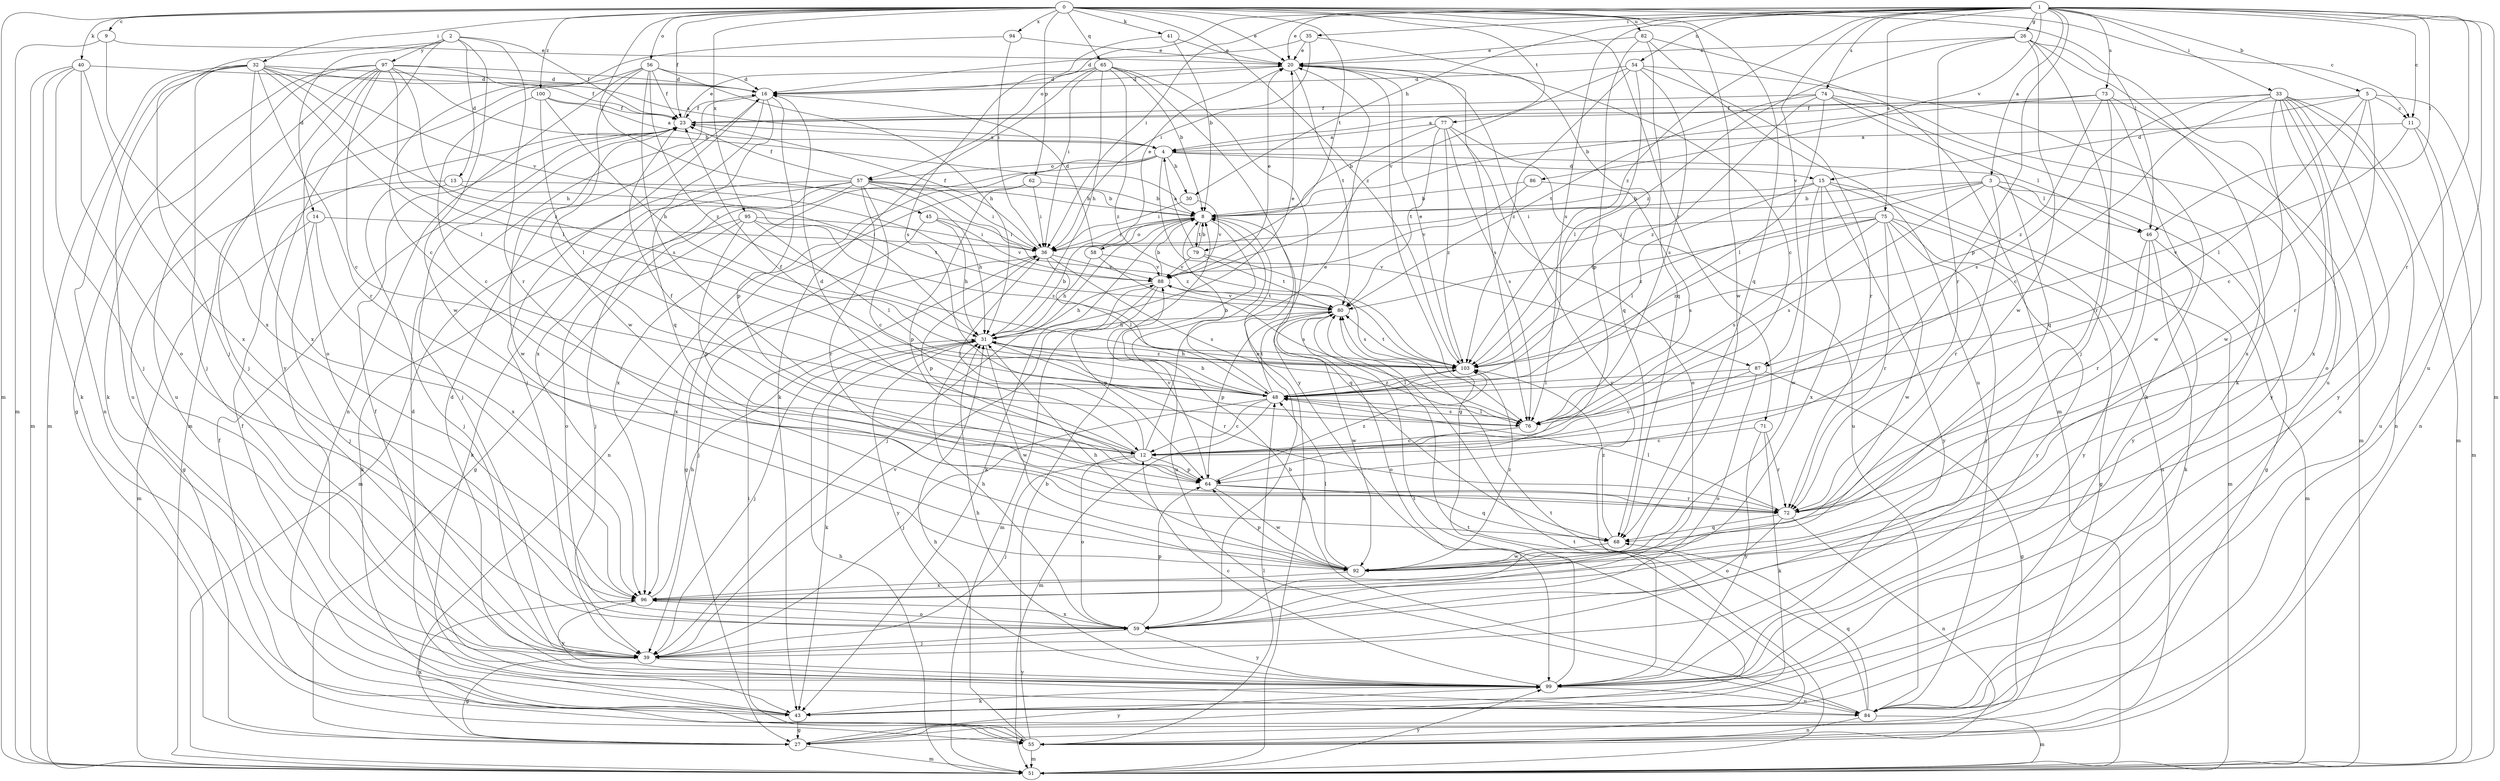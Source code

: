 strict digraph  {
0;
1;
2;
3;
4;
5;
8;
9;
11;
12;
13;
14;
15;
16;
20;
23;
26;
27;
30;
31;
32;
33;
35;
36;
39;
40;
41;
43;
45;
46;
48;
51;
54;
55;
56;
57;
58;
59;
62;
64;
65;
68;
71;
72;
73;
74;
75;
76;
77;
79;
80;
82;
84;
86;
87;
88;
92;
94;
95;
96;
97;
99;
100;
103;
0 -> 9  [label=c];
0 -> 11  [label=c];
0 -> 20  [label=e];
0 -> 23  [label=f];
0 -> 32  [label=i];
0 -> 40  [label=k];
0 -> 41  [label=k];
0 -> 45  [label=l];
0 -> 46  [label=l];
0 -> 51  [label=m];
0 -> 56  [label=o];
0 -> 62  [label=p];
0 -> 65  [label=q];
0 -> 68  [label=q];
0 -> 71  [label=r];
0 -> 77  [label=t];
0 -> 79  [label=t];
0 -> 82  [label=u];
0 -> 92  [label=w];
0 -> 94  [label=x];
0 -> 95  [label=x];
0 -> 100  [label=z];
0 -> 103  [label=z];
1 -> 3  [label=a];
1 -> 5  [label=b];
1 -> 11  [label=c];
1 -> 20  [label=e];
1 -> 26  [label=g];
1 -> 30  [label=h];
1 -> 33  [label=i];
1 -> 35  [label=i];
1 -> 36  [label=i];
1 -> 46  [label=l];
1 -> 51  [label=m];
1 -> 54  [label=n];
1 -> 57  [label=o];
1 -> 64  [label=p];
1 -> 72  [label=r];
1 -> 73  [label=s];
1 -> 74  [label=s];
1 -> 75  [label=s];
1 -> 76  [label=s];
1 -> 84  [label=u];
1 -> 86  [label=v];
1 -> 87  [label=v];
1 -> 103  [label=z];
2 -> 13  [label=d];
2 -> 14  [label=d];
2 -> 23  [label=f];
2 -> 39  [label=j];
2 -> 72  [label=r];
2 -> 92  [label=w];
2 -> 97  [label=y];
2 -> 99  [label=y];
3 -> 8  [label=b];
3 -> 27  [label=g];
3 -> 36  [label=i];
3 -> 46  [label=l];
3 -> 72  [label=r];
3 -> 76  [label=s];
3 -> 99  [label=y];
3 -> 103  [label=z];
4 -> 15  [label=d];
4 -> 30  [label=h];
4 -> 46  [label=l];
4 -> 55  [label=n];
4 -> 57  [label=o];
4 -> 87  [label=v];
4 -> 96  [label=x];
5 -> 4  [label=a];
5 -> 11  [label=c];
5 -> 12  [label=c];
5 -> 15  [label=d];
5 -> 48  [label=l];
5 -> 55  [label=n];
5 -> 72  [label=r];
8 -> 36  [label=i];
8 -> 39  [label=j];
8 -> 43  [label=k];
8 -> 58  [label=o];
8 -> 68  [label=q];
8 -> 79  [label=t];
8 -> 84  [label=u];
9 -> 20  [label=e];
9 -> 51  [label=m];
9 -> 96  [label=x];
11 -> 4  [label=a];
11 -> 51  [label=m];
11 -> 84  [label=u];
11 -> 87  [label=v];
12 -> 16  [label=d];
12 -> 20  [label=e];
12 -> 23  [label=f];
12 -> 36  [label=i];
12 -> 39  [label=j];
12 -> 59  [label=o];
12 -> 64  [label=p];
13 -> 8  [label=b];
13 -> 27  [label=g];
13 -> 39  [label=j];
13 -> 80  [label=t];
14 -> 36  [label=i];
14 -> 39  [label=j];
14 -> 51  [label=m];
14 -> 96  [label=x];
15 -> 8  [label=b];
15 -> 48  [label=l];
15 -> 51  [label=m];
15 -> 55  [label=n];
15 -> 92  [label=w];
15 -> 96  [label=x];
15 -> 99  [label=y];
16 -> 23  [label=f];
16 -> 39  [label=j];
16 -> 64  [label=p];
16 -> 68  [label=q];
16 -> 96  [label=x];
20 -> 16  [label=d];
20 -> 27  [label=g];
20 -> 68  [label=q];
20 -> 76  [label=s];
20 -> 80  [label=t];
20 -> 99  [label=y];
23 -> 4  [label=a];
23 -> 20  [label=e];
23 -> 39  [label=j];
23 -> 92  [label=w];
26 -> 20  [label=e];
26 -> 39  [label=j];
26 -> 43  [label=k];
26 -> 72  [label=r];
26 -> 84  [label=u];
26 -> 92  [label=w];
26 -> 103  [label=z];
27 -> 51  [label=m];
27 -> 96  [label=x];
27 -> 99  [label=y];
30 -> 36  [label=i];
30 -> 88  [label=v];
31 -> 8  [label=b];
31 -> 20  [label=e];
31 -> 39  [label=j];
31 -> 43  [label=k];
31 -> 72  [label=r];
31 -> 92  [label=w];
31 -> 99  [label=y];
31 -> 103  [label=z];
32 -> 16  [label=d];
32 -> 23  [label=f];
32 -> 31  [label=h];
32 -> 39  [label=j];
32 -> 48  [label=l];
32 -> 51  [label=m];
32 -> 55  [label=n];
32 -> 72  [label=r];
32 -> 84  [label=u];
32 -> 88  [label=v];
32 -> 96  [label=x];
33 -> 12  [label=c];
33 -> 23  [label=f];
33 -> 51  [label=m];
33 -> 55  [label=n];
33 -> 59  [label=o];
33 -> 76  [label=s];
33 -> 84  [label=u];
33 -> 92  [label=w];
33 -> 96  [label=x];
33 -> 99  [label=y];
35 -> 12  [label=c];
35 -> 16  [label=d];
35 -> 20  [label=e];
35 -> 36  [label=i];
36 -> 23  [label=f];
36 -> 39  [label=j];
36 -> 48  [label=l];
36 -> 64  [label=p];
36 -> 76  [label=s];
36 -> 88  [label=v];
39 -> 27  [label=g];
39 -> 88  [label=v];
39 -> 99  [label=y];
40 -> 16  [label=d];
40 -> 39  [label=j];
40 -> 43  [label=k];
40 -> 51  [label=m];
40 -> 59  [label=o];
40 -> 96  [label=x];
41 -> 8  [label=b];
41 -> 20  [label=e];
41 -> 76  [label=s];
43 -> 16  [label=d];
43 -> 23  [label=f];
43 -> 27  [label=g];
45 -> 31  [label=h];
45 -> 36  [label=i];
45 -> 88  [label=v];
45 -> 96  [label=x];
46 -> 43  [label=k];
46 -> 51  [label=m];
46 -> 72  [label=r];
46 -> 99  [label=y];
48 -> 8  [label=b];
48 -> 12  [label=c];
48 -> 23  [label=f];
48 -> 31  [label=h];
48 -> 39  [label=j];
48 -> 51  [label=m];
48 -> 76  [label=s];
48 -> 80  [label=t];
48 -> 103  [label=z];
51 -> 8  [label=b];
51 -> 31  [label=h];
51 -> 80  [label=t];
51 -> 99  [label=y];
54 -> 16  [label=d];
54 -> 43  [label=k];
54 -> 48  [label=l];
54 -> 72  [label=r];
54 -> 76  [label=s];
54 -> 88  [label=v];
54 -> 103  [label=z];
55 -> 8  [label=b];
55 -> 23  [label=f];
55 -> 31  [label=h];
55 -> 36  [label=i];
55 -> 48  [label=l];
55 -> 51  [label=m];
55 -> 80  [label=t];
56 -> 16  [label=d];
56 -> 23  [label=f];
56 -> 31  [label=h];
56 -> 51  [label=m];
56 -> 55  [label=n];
56 -> 76  [label=s];
56 -> 92  [label=w];
56 -> 103  [label=z];
57 -> 8  [label=b];
57 -> 12  [label=c];
57 -> 23  [label=f];
57 -> 27  [label=g];
57 -> 31  [label=h];
57 -> 36  [label=i];
57 -> 39  [label=j];
57 -> 43  [label=k];
57 -> 51  [label=m];
57 -> 72  [label=r];
57 -> 103  [label=z];
58 -> 16  [label=d];
58 -> 20  [label=e];
58 -> 31  [label=h];
58 -> 76  [label=s];
58 -> 88  [label=v];
59 -> 31  [label=h];
59 -> 39  [label=j];
59 -> 64  [label=p];
59 -> 96  [label=x];
59 -> 99  [label=y];
62 -> 8  [label=b];
62 -> 27  [label=g];
62 -> 36  [label=i];
62 -> 64  [label=p];
64 -> 68  [label=q];
64 -> 72  [label=r];
64 -> 88  [label=v];
64 -> 92  [label=w];
64 -> 103  [label=z];
65 -> 8  [label=b];
65 -> 16  [label=d];
65 -> 31  [label=h];
65 -> 36  [label=i];
65 -> 43  [label=k];
65 -> 59  [label=o];
65 -> 99  [label=y];
65 -> 103  [label=z];
68 -> 92  [label=w];
68 -> 103  [label=z];
71 -> 12  [label=c];
71 -> 43  [label=k];
71 -> 72  [label=r];
71 -> 99  [label=y];
72 -> 48  [label=l];
72 -> 55  [label=n];
72 -> 59  [label=o];
72 -> 68  [label=q];
73 -> 8  [label=b];
73 -> 23  [label=f];
73 -> 51  [label=m];
73 -> 72  [label=r];
73 -> 92  [label=w];
73 -> 103  [label=z];
74 -> 23  [label=f];
74 -> 48  [label=l];
74 -> 68  [label=q];
74 -> 80  [label=t];
74 -> 96  [label=x];
74 -> 99  [label=y];
74 -> 103  [label=z];
75 -> 27  [label=g];
75 -> 36  [label=i];
75 -> 39  [label=j];
75 -> 72  [label=r];
75 -> 76  [label=s];
75 -> 80  [label=t];
75 -> 92  [label=w];
75 -> 99  [label=y];
75 -> 103  [label=z];
76 -> 12  [label=c];
76 -> 48  [label=l];
77 -> 4  [label=a];
77 -> 8  [label=b];
77 -> 59  [label=o];
77 -> 76  [label=s];
77 -> 80  [label=t];
77 -> 84  [label=u];
77 -> 103  [label=z];
79 -> 4  [label=a];
79 -> 8  [label=b];
79 -> 76  [label=s];
79 -> 80  [label=t];
79 -> 88  [label=v];
80 -> 31  [label=h];
80 -> 59  [label=o];
80 -> 64  [label=p];
80 -> 88  [label=v];
80 -> 92  [label=w];
82 -> 20  [label=e];
82 -> 51  [label=m];
82 -> 64  [label=p];
82 -> 68  [label=q];
82 -> 84  [label=u];
84 -> 8  [label=b];
84 -> 51  [label=m];
84 -> 55  [label=n];
84 -> 68  [label=q];
84 -> 80  [label=t];
86 -> 8  [label=b];
86 -> 76  [label=s];
86 -> 88  [label=v];
87 -> 12  [label=c];
87 -> 27  [label=g];
87 -> 48  [label=l];
87 -> 59  [label=o];
88 -> 8  [label=b];
88 -> 20  [label=e];
88 -> 31  [label=h];
88 -> 51  [label=m];
88 -> 64  [label=p];
88 -> 80  [label=t];
92 -> 31  [label=h];
92 -> 48  [label=l];
92 -> 64  [label=p];
92 -> 96  [label=x];
92 -> 103  [label=z];
94 -> 12  [label=c];
94 -> 20  [label=e];
94 -> 36  [label=i];
95 -> 36  [label=i];
95 -> 43  [label=k];
95 -> 48  [label=l];
95 -> 59  [label=o];
95 -> 64  [label=p];
95 -> 103  [label=z];
96 -> 31  [label=h];
96 -> 59  [label=o];
96 -> 99  [label=y];
97 -> 4  [label=a];
97 -> 8  [label=b];
97 -> 12  [label=c];
97 -> 16  [label=d];
97 -> 27  [label=g];
97 -> 39  [label=j];
97 -> 43  [label=k];
97 -> 48  [label=l];
97 -> 59  [label=o];
97 -> 84  [label=u];
97 -> 103  [label=z];
99 -> 12  [label=c];
99 -> 16  [label=d];
99 -> 23  [label=f];
99 -> 31  [label=h];
99 -> 43  [label=k];
99 -> 80  [label=t];
99 -> 84  [label=u];
100 -> 4  [label=a];
100 -> 12  [label=c];
100 -> 23  [label=f];
100 -> 31  [label=h];
100 -> 48  [label=l];
103 -> 20  [label=e];
103 -> 31  [label=h];
103 -> 48  [label=l];
103 -> 80  [label=t];
}
